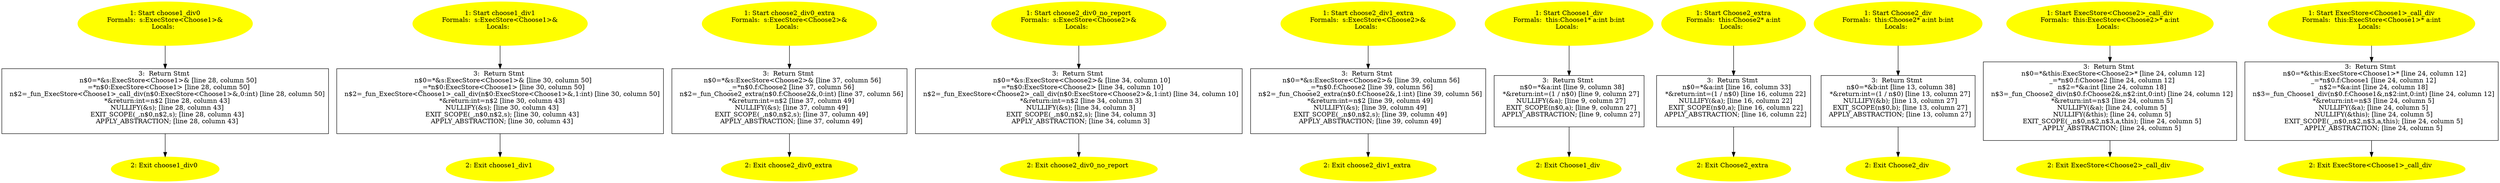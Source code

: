 /* @generated */
digraph cfg {
"choose1_div0#84040224581831795.e7e9c53ca95564cb9f2fe7bf906efbb2_1" [label="1: Start choose1_div0\nFormals:  s:ExecStore<Choose1>&\nLocals:  \n  " color=yellow style=filled]
	

	 "choose1_div0#84040224581831795.e7e9c53ca95564cb9f2fe7bf906efbb2_1" -> "choose1_div0#84040224581831795.e7e9c53ca95564cb9f2fe7bf906efbb2_3" ;
"choose1_div0#84040224581831795.e7e9c53ca95564cb9f2fe7bf906efbb2_2" [label="2: Exit choose1_div0 \n  " color=yellow style=filled]
	

"choose1_div0#84040224581831795.e7e9c53ca95564cb9f2fe7bf906efbb2_3" [label="3:  Return Stmt \n   n$0=*&s:ExecStore<Choose1>& [line 28, column 50]\n  _=*n$0:ExecStore<Choose1> [line 28, column 50]\n  n$2=_fun_ExecStore<Choose1>_call_div(n$0:ExecStore<Choose1>&,0:int) [line 28, column 50]\n  *&return:int=n$2 [line 28, column 43]\n  NULLIFY(&s); [line 28, column 43]\n  EXIT_SCOPE(_,n$0,n$2,s); [line 28, column 43]\n  APPLY_ABSTRACTION; [line 28, column 43]\n " shape="box"]
	

	 "choose1_div0#84040224581831795.e7e9c53ca95564cb9f2fe7bf906efbb2_3" -> "choose1_div0#84040224581831795.e7e9c53ca95564cb9f2fe7bf906efbb2_2" ;
"choose1_div1#6853869982283615202.a4644da7504c41a081228a100b9b551b_1" [label="1: Start choose1_div1\nFormals:  s:ExecStore<Choose1>&\nLocals:  \n  " color=yellow style=filled]
	

	 "choose1_div1#6853869982283615202.a4644da7504c41a081228a100b9b551b_1" -> "choose1_div1#6853869982283615202.a4644da7504c41a081228a100b9b551b_3" ;
"choose1_div1#6853869982283615202.a4644da7504c41a081228a100b9b551b_2" [label="2: Exit choose1_div1 \n  " color=yellow style=filled]
	

"choose1_div1#6853869982283615202.a4644da7504c41a081228a100b9b551b_3" [label="3:  Return Stmt \n   n$0=*&s:ExecStore<Choose1>& [line 30, column 50]\n  _=*n$0:ExecStore<Choose1> [line 30, column 50]\n  n$2=_fun_ExecStore<Choose1>_call_div(n$0:ExecStore<Choose1>&,1:int) [line 30, column 50]\n  *&return:int=n$2 [line 30, column 43]\n  NULLIFY(&s); [line 30, column 43]\n  EXIT_SCOPE(_,n$0,n$2,s); [line 30, column 43]\n  APPLY_ABSTRACTION; [line 30, column 43]\n " shape="box"]
	

	 "choose1_div1#6853869982283615202.a4644da7504c41a081228a100b9b551b_3" -> "choose1_div1#6853869982283615202.a4644da7504c41a081228a100b9b551b_2" ;
"choose2_div0_extra#14813785796839389204.fa5d6812348bd595f0378dd5dc4923d1_1" [label="1: Start choose2_div0_extra\nFormals:  s:ExecStore<Choose2>&\nLocals:  \n  " color=yellow style=filled]
	

	 "choose2_div0_extra#14813785796839389204.fa5d6812348bd595f0378dd5dc4923d1_1" -> "choose2_div0_extra#14813785796839389204.fa5d6812348bd595f0378dd5dc4923d1_3" ;
"choose2_div0_extra#14813785796839389204.fa5d6812348bd595f0378dd5dc4923d1_2" [label="2: Exit choose2_div0_extra \n  " color=yellow style=filled]
	

"choose2_div0_extra#14813785796839389204.fa5d6812348bd595f0378dd5dc4923d1_3" [label="3:  Return Stmt \n   n$0=*&s:ExecStore<Choose2>& [line 37, column 56]\n  _=*n$0.f:Choose2 [line 37, column 56]\n  n$2=_fun_Choose2_extra(n$0.f:Choose2&,0:int) [line 37, column 56]\n  *&return:int=n$2 [line 37, column 49]\n  NULLIFY(&s); [line 37, column 49]\n  EXIT_SCOPE(_,n$0,n$2,s); [line 37, column 49]\n  APPLY_ABSTRACTION; [line 37, column 49]\n " shape="box"]
	

	 "choose2_div0_extra#14813785796839389204.fa5d6812348bd595f0378dd5dc4923d1_3" -> "choose2_div0_extra#14813785796839389204.fa5d6812348bd595f0378dd5dc4923d1_2" ;
"choose2_div0_no_report#2695819694034608079.37b94e5ad3118293eeb303180a8ab569_1" [label="1: Start choose2_div0_no_report\nFormals:  s:ExecStore<Choose2>&\nLocals:  \n  " color=yellow style=filled]
	

	 "choose2_div0_no_report#2695819694034608079.37b94e5ad3118293eeb303180a8ab569_1" -> "choose2_div0_no_report#2695819694034608079.37b94e5ad3118293eeb303180a8ab569_3" ;
"choose2_div0_no_report#2695819694034608079.37b94e5ad3118293eeb303180a8ab569_2" [label="2: Exit choose2_div0_no_report \n  " color=yellow style=filled]
	

"choose2_div0_no_report#2695819694034608079.37b94e5ad3118293eeb303180a8ab569_3" [label="3:  Return Stmt \n   n$0=*&s:ExecStore<Choose2>& [line 34, column 10]\n  _=*n$0:ExecStore<Choose2> [line 34, column 10]\n  n$2=_fun_ExecStore<Choose2>_call_div(n$0:ExecStore<Choose2>&,1:int) [line 34, column 10]\n  *&return:int=n$2 [line 34, column 3]\n  NULLIFY(&s); [line 34, column 3]\n  EXIT_SCOPE(_,n$0,n$2,s); [line 34, column 3]\n  APPLY_ABSTRACTION; [line 34, column 3]\n " shape="box"]
	

	 "choose2_div0_no_report#2695819694034608079.37b94e5ad3118293eeb303180a8ab569_3" -> "choose2_div0_no_report#2695819694034608079.37b94e5ad3118293eeb303180a8ab569_2" ;
"choose2_div1_extra#11450073616177188665.26254023768c0b68956b8cd88a792052_1" [label="1: Start choose2_div1_extra\nFormals:  s:ExecStore<Choose2>&\nLocals:  \n  " color=yellow style=filled]
	

	 "choose2_div1_extra#11450073616177188665.26254023768c0b68956b8cd88a792052_1" -> "choose2_div1_extra#11450073616177188665.26254023768c0b68956b8cd88a792052_3" ;
"choose2_div1_extra#11450073616177188665.26254023768c0b68956b8cd88a792052_2" [label="2: Exit choose2_div1_extra \n  " color=yellow style=filled]
	

"choose2_div1_extra#11450073616177188665.26254023768c0b68956b8cd88a792052_3" [label="3:  Return Stmt \n   n$0=*&s:ExecStore<Choose2>& [line 39, column 56]\n  _=*n$0.f:Choose2 [line 39, column 56]\n  n$2=_fun_Choose2_extra(n$0.f:Choose2&,1:int) [line 39, column 56]\n  *&return:int=n$2 [line 39, column 49]\n  NULLIFY(&s); [line 39, column 49]\n  EXIT_SCOPE(_,n$0,n$2,s); [line 39, column 49]\n  APPLY_ABSTRACTION; [line 39, column 49]\n " shape="box"]
	

	 "choose2_div1_extra#11450073616177188665.26254023768c0b68956b8cd88a792052_3" -> "choose2_div1_extra#11450073616177188665.26254023768c0b68956b8cd88a792052_2" ;
"div#Choose1#(7273562715988938262).67bd706f66d8f9c67db80305a9ecab16_1" [label="1: Start Choose1_div\nFormals:  this:Choose1* a:int b:int\nLocals:  \n  " color=yellow style=filled]
	

	 "div#Choose1#(7273562715988938262).67bd706f66d8f9c67db80305a9ecab16_1" -> "div#Choose1#(7273562715988938262).67bd706f66d8f9c67db80305a9ecab16_3" ;
"div#Choose1#(7273562715988938262).67bd706f66d8f9c67db80305a9ecab16_2" [label="2: Exit Choose1_div \n  " color=yellow style=filled]
	

"div#Choose1#(7273562715988938262).67bd706f66d8f9c67db80305a9ecab16_3" [label="3:  Return Stmt \n   n$0=*&a:int [line 9, column 38]\n  *&return:int=(1 / n$0) [line 9, column 27]\n  NULLIFY(&a); [line 9, column 27]\n  EXIT_SCOPE(n$0,a); [line 9, column 27]\n  APPLY_ABSTRACTION; [line 9, column 27]\n " shape="box"]
	

	 "div#Choose1#(7273562715988938262).67bd706f66d8f9c67db80305a9ecab16_3" -> "div#Choose1#(7273562715988938262).67bd706f66d8f9c67db80305a9ecab16_2" ;
"extra#Choose2#(14672402234151207405).b4984695aadbb0c84ec39abdd34b600e_1" [label="1: Start Choose2_extra\nFormals:  this:Choose2* a:int\nLocals:  \n  " color=yellow style=filled]
	

	 "extra#Choose2#(14672402234151207405).b4984695aadbb0c84ec39abdd34b600e_1" -> "extra#Choose2#(14672402234151207405).b4984695aadbb0c84ec39abdd34b600e_3" ;
"extra#Choose2#(14672402234151207405).b4984695aadbb0c84ec39abdd34b600e_2" [label="2: Exit Choose2_extra \n  " color=yellow style=filled]
	

"extra#Choose2#(14672402234151207405).b4984695aadbb0c84ec39abdd34b600e_3" [label="3:  Return Stmt \n   n$0=*&a:int [line 16, column 33]\n  *&return:int=(1 / n$0) [line 16, column 22]\n  NULLIFY(&a); [line 16, column 22]\n  EXIT_SCOPE(n$0,a); [line 16, column 22]\n  APPLY_ABSTRACTION; [line 16, column 22]\n " shape="box"]
	

	 "extra#Choose2#(14672402234151207405).b4984695aadbb0c84ec39abdd34b600e_3" -> "extra#Choose2#(14672402234151207405).b4984695aadbb0c84ec39abdd34b600e_2" ;
"div#Choose2#(15124421267141903041).48bc5dd070e87512d292b60033d4f4ba_1" [label="1: Start Choose2_div\nFormals:  this:Choose2* a:int b:int\nLocals:  \n  " color=yellow style=filled]
	

	 "div#Choose2#(15124421267141903041).48bc5dd070e87512d292b60033d4f4ba_1" -> "div#Choose2#(15124421267141903041).48bc5dd070e87512d292b60033d4f4ba_3" ;
"div#Choose2#(15124421267141903041).48bc5dd070e87512d292b60033d4f4ba_2" [label="2: Exit Choose2_div \n  " color=yellow style=filled]
	

"div#Choose2#(15124421267141903041).48bc5dd070e87512d292b60033d4f4ba_3" [label="3:  Return Stmt \n   n$0=*&b:int [line 13, column 38]\n  *&return:int=(1 / n$0) [line 13, column 27]\n  NULLIFY(&b); [line 13, column 27]\n  EXIT_SCOPE(n$0,b); [line 13, column 27]\n  APPLY_ABSTRACTION; [line 13, column 27]\n " shape="box"]
	

	 "div#Choose2#(15124421267141903041).48bc5dd070e87512d292b60033d4f4ba_3" -> "div#Choose2#(15124421267141903041).48bc5dd070e87512d292b60033d4f4ba_2" ;
"call_div#ExecStore<Choose2>#(11829874625214834057).d639b1b8281e7bb31d011a0c7a797e72_1" [label="1: Start ExecStore<Choose2>_call_div\nFormals:  this:ExecStore<Choose2>* a:int\nLocals:  \n  " color=yellow style=filled]
	

	 "call_div#ExecStore<Choose2>#(11829874625214834057).d639b1b8281e7bb31d011a0c7a797e72_1" -> "call_div#ExecStore<Choose2>#(11829874625214834057).d639b1b8281e7bb31d011a0c7a797e72_3" ;
"call_div#ExecStore<Choose2>#(11829874625214834057).d639b1b8281e7bb31d011a0c7a797e72_2" [label="2: Exit ExecStore<Choose2>_call_div \n  " color=yellow style=filled]
	

"call_div#ExecStore<Choose2>#(11829874625214834057).d639b1b8281e7bb31d011a0c7a797e72_3" [label="3:  Return Stmt \n   n$0=*&this:ExecStore<Choose2>* [line 24, column 12]\n  _=*n$0.f:Choose2 [line 24, column 12]\n  n$2=*&a:int [line 24, column 18]\n  n$3=_fun_Choose2_div(n$0.f:Choose2&,n$2:int,0:int) [line 24, column 12]\n  *&return:int=n$3 [line 24, column 5]\n  NULLIFY(&a); [line 24, column 5]\n  NULLIFY(&this); [line 24, column 5]\n  EXIT_SCOPE(_,n$0,n$2,n$3,a,this); [line 24, column 5]\n  APPLY_ABSTRACTION; [line 24, column 5]\n " shape="box"]
	

	 "call_div#ExecStore<Choose2>#(11829874625214834057).d639b1b8281e7bb31d011a0c7a797e72_3" -> "call_div#ExecStore<Choose2>#(11829874625214834057).d639b1b8281e7bb31d011a0c7a797e72_2" ;
"call_div#ExecStore<Choose1>#(13821779640448790720).c684f7c620c64dbf19170e6c2add6779_1" [label="1: Start ExecStore<Choose1>_call_div\nFormals:  this:ExecStore<Choose1>* a:int\nLocals:  \n  " color=yellow style=filled]
	

	 "call_div#ExecStore<Choose1>#(13821779640448790720).c684f7c620c64dbf19170e6c2add6779_1" -> "call_div#ExecStore<Choose1>#(13821779640448790720).c684f7c620c64dbf19170e6c2add6779_3" ;
"call_div#ExecStore<Choose1>#(13821779640448790720).c684f7c620c64dbf19170e6c2add6779_2" [label="2: Exit ExecStore<Choose1>_call_div \n  " color=yellow style=filled]
	

"call_div#ExecStore<Choose1>#(13821779640448790720).c684f7c620c64dbf19170e6c2add6779_3" [label="3:  Return Stmt \n   n$0=*&this:ExecStore<Choose1>* [line 24, column 12]\n  _=*n$0.f:Choose1 [line 24, column 12]\n  n$2=*&a:int [line 24, column 18]\n  n$3=_fun_Choose1_div(n$0.f:Choose1&,n$2:int,0:int) [line 24, column 12]\n  *&return:int=n$3 [line 24, column 5]\n  NULLIFY(&a); [line 24, column 5]\n  NULLIFY(&this); [line 24, column 5]\n  EXIT_SCOPE(_,n$0,n$2,n$3,a,this); [line 24, column 5]\n  APPLY_ABSTRACTION; [line 24, column 5]\n " shape="box"]
	

	 "call_div#ExecStore<Choose1>#(13821779640448790720).c684f7c620c64dbf19170e6c2add6779_3" -> "call_div#ExecStore<Choose1>#(13821779640448790720).c684f7c620c64dbf19170e6c2add6779_2" ;
}
